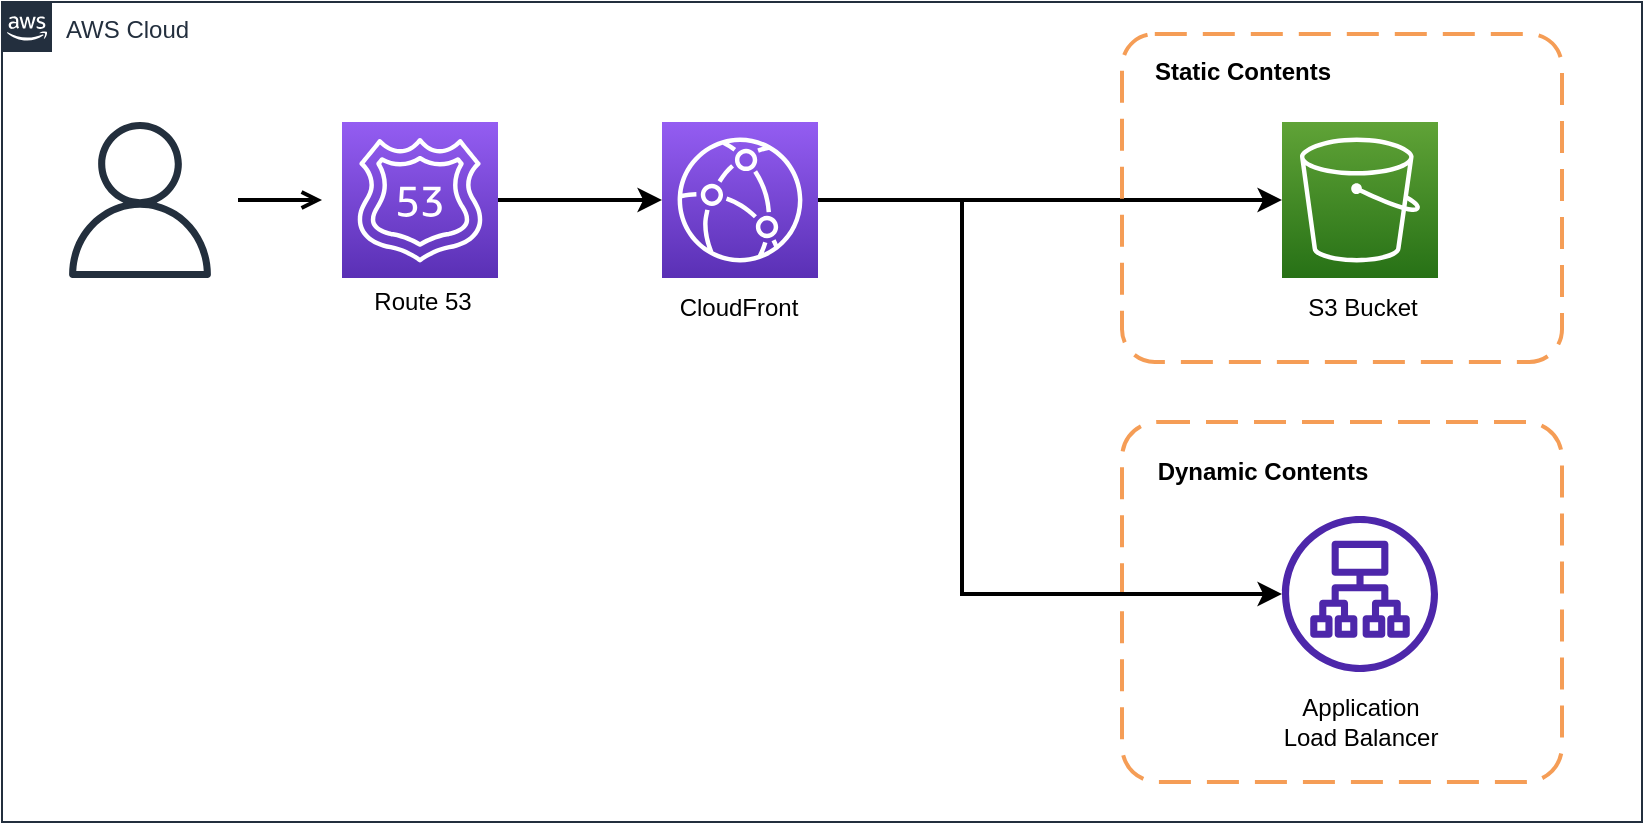 <mxfile version="20.1.1" type="github">
  <diagram id="Ht1M8jgEwFfnCIfOTk4-" name="Page-1">
    <mxGraphModel dx="1666" dy="771" grid="1" gridSize="10" guides="1" tooltips="1" connect="1" arrows="1" fold="1" page="1" pageScale="1" pageWidth="1169" pageHeight="827" math="0" shadow="0">
      <root>
        <mxCell id="0" />
        <mxCell id="1" parent="0" />
        <mxCell id="UEzPUAAOIrF-is8g5C7q-74" value="AWS Cloud" style="points=[[0,0],[0.25,0],[0.5,0],[0.75,0],[1,0],[1,0.25],[1,0.5],[1,0.75],[1,1],[0.75,1],[0.5,1],[0.25,1],[0,1],[0,0.75],[0,0.5],[0,0.25]];outlineConnect=0;gradientColor=none;html=1;whiteSpace=wrap;fontSize=12;fontStyle=0;shape=mxgraph.aws4.group;grIcon=mxgraph.aws4.group_aws_cloud_alt;strokeColor=#232F3E;fillColor=none;verticalAlign=top;align=left;spacingLeft=30;fontColor=#232F3E;dashed=0;labelBackgroundColor=#ffffff;container=1;pointerEvents=0;collapsible=0;recursiveResize=0;" parent="1" vertex="1">
          <mxGeometry x="120" y="80" width="820" height="410" as="geometry" />
        </mxCell>
        <mxCell id="76puuDSHmPxs89M5ZQmI-17" value="" style="rounded=1;arcSize=10;dashed=1;strokeColor=#F59D56;fillColor=none;gradientColor=none;dashPattern=8 4;strokeWidth=2;" parent="UEzPUAAOIrF-is8g5C7q-74" vertex="1">
          <mxGeometry x="560" y="210" width="220" height="180" as="geometry" />
        </mxCell>
        <mxCell id="76puuDSHmPxs89M5ZQmI-1" value="" style="sketch=0;outlineConnect=0;fontColor=#232F3E;gradientColor=none;fillColor=#232F3D;strokeColor=none;dashed=0;verticalLabelPosition=bottom;verticalAlign=top;align=center;html=1;fontSize=12;fontStyle=0;aspect=fixed;pointerEvents=1;shape=mxgraph.aws4.user;" parent="UEzPUAAOIrF-is8g5C7q-74" vertex="1">
          <mxGeometry x="30" y="60" width="78" height="78" as="geometry" />
        </mxCell>
        <mxCell id="76puuDSHmPxs89M5ZQmI-4" style="edgeStyle=orthogonalEdgeStyle;rounded=0;orthogonalLoop=1;jettySize=auto;html=1;entryX=0;entryY=0.5;entryDx=0;entryDy=0;entryPerimeter=0;strokeWidth=2;" parent="UEzPUAAOIrF-is8g5C7q-74" source="76puuDSHmPxs89M5ZQmI-2" target="76puuDSHmPxs89M5ZQmI-3" edge="1">
          <mxGeometry relative="1" as="geometry" />
        </mxCell>
        <mxCell id="76puuDSHmPxs89M5ZQmI-2" value="" style="sketch=0;points=[[0,0,0],[0.25,0,0],[0.5,0,0],[0.75,0,0],[1,0,0],[0,1,0],[0.25,1,0],[0.5,1,0],[0.75,1,0],[1,1,0],[0,0.25,0],[0,0.5,0],[0,0.75,0],[1,0.25,0],[1,0.5,0],[1,0.75,0]];outlineConnect=0;fontColor=#232F3E;gradientColor=#945DF2;gradientDirection=north;fillColor=#5A30B5;strokeColor=#ffffff;dashed=0;verticalLabelPosition=bottom;verticalAlign=top;align=center;html=1;fontSize=12;fontStyle=0;aspect=fixed;shape=mxgraph.aws4.resourceIcon;resIcon=mxgraph.aws4.route_53;" parent="UEzPUAAOIrF-is8g5C7q-74" vertex="1">
          <mxGeometry x="170" y="60" width="78" height="78" as="geometry" />
        </mxCell>
        <mxCell id="76puuDSHmPxs89M5ZQmI-25" style="edgeStyle=orthogonalEdgeStyle;rounded=0;orthogonalLoop=1;jettySize=auto;html=1;strokeWidth=2;" parent="UEzPUAAOIrF-is8g5C7q-74" source="76puuDSHmPxs89M5ZQmI-3" target="76puuDSHmPxs89M5ZQmI-9" edge="1">
          <mxGeometry relative="1" as="geometry" />
        </mxCell>
        <mxCell id="76puuDSHmPxs89M5ZQmI-27" style="edgeStyle=orthogonalEdgeStyle;rounded=0;orthogonalLoop=1;jettySize=auto;html=1;strokeWidth=2;" parent="UEzPUAAOIrF-is8g5C7q-74" source="76puuDSHmPxs89M5ZQmI-3" target="76puuDSHmPxs89M5ZQmI-19" edge="1">
          <mxGeometry relative="1" as="geometry">
            <Array as="points">
              <mxPoint x="480" y="99" />
              <mxPoint x="480" y="296" />
            </Array>
          </mxGeometry>
        </mxCell>
        <mxCell id="76puuDSHmPxs89M5ZQmI-3" value="" style="sketch=0;points=[[0,0,0],[0.25,0,0],[0.5,0,0],[0.75,0,0],[1,0,0],[0,1,0],[0.25,1,0],[0.5,1,0],[0.75,1,0],[1,1,0],[0,0.25,0],[0,0.5,0],[0,0.75,0],[1,0.25,0],[1,0.5,0],[1,0.75,0]];outlineConnect=0;fontColor=#232F3E;gradientColor=#945DF2;gradientDirection=north;fillColor=#5A30B5;strokeColor=#ffffff;dashed=0;verticalLabelPosition=bottom;verticalAlign=top;align=center;html=1;fontSize=12;fontStyle=0;aspect=fixed;shape=mxgraph.aws4.resourceIcon;resIcon=mxgraph.aws4.cloudfront;" parent="UEzPUAAOIrF-is8g5C7q-74" vertex="1">
          <mxGeometry x="330" y="60" width="78" height="78" as="geometry" />
        </mxCell>
        <mxCell id="76puuDSHmPxs89M5ZQmI-6" value="CloudFront" style="text;html=1;align=center;verticalAlign=middle;resizable=0;points=[];autosize=1;strokeColor=none;fillColor=none;" parent="UEzPUAAOIrF-is8g5C7q-74" vertex="1">
          <mxGeometry x="328" y="138" width="80" height="30" as="geometry" />
        </mxCell>
        <mxCell id="76puuDSHmPxs89M5ZQmI-9" value="" style="sketch=0;points=[[0,0,0],[0.25,0,0],[0.5,0,0],[0.75,0,0],[1,0,0],[0,1,0],[0.25,1,0],[0.5,1,0],[0.75,1,0],[1,1,0],[0,0.25,0],[0,0.5,0],[0,0.75,0],[1,0.25,0],[1,0.5,0],[1,0.75,0]];outlineConnect=0;fontColor=#232F3E;gradientColor=#60A337;gradientDirection=north;fillColor=#277116;strokeColor=#ffffff;dashed=0;verticalLabelPosition=bottom;verticalAlign=top;align=center;html=1;fontSize=12;fontStyle=0;aspect=fixed;shape=mxgraph.aws4.resourceIcon;resIcon=mxgraph.aws4.s3;" parent="UEzPUAAOIrF-is8g5C7q-74" vertex="1">
          <mxGeometry x="640" y="60" width="78" height="78" as="geometry" />
        </mxCell>
        <mxCell id="76puuDSHmPxs89M5ZQmI-14" value="" style="rounded=1;arcSize=10;dashed=1;strokeColor=#F59D56;fillColor=none;gradientColor=none;dashPattern=8 4;strokeWidth=2;" parent="UEzPUAAOIrF-is8g5C7q-74" vertex="1">
          <mxGeometry x="560" y="16" width="220" height="164" as="geometry" />
        </mxCell>
        <mxCell id="76puuDSHmPxs89M5ZQmI-16" value="Static Contents" style="text;html=1;align=center;verticalAlign=middle;resizable=0;points=[];autosize=1;strokeColor=none;fillColor=none;fontStyle=1" parent="UEzPUAAOIrF-is8g5C7q-74" vertex="1">
          <mxGeometry x="565" y="20" width="110" height="30" as="geometry" />
        </mxCell>
        <mxCell id="76puuDSHmPxs89M5ZQmI-18" value="Dynamic Contents" style="text;html=1;align=center;verticalAlign=middle;resizable=0;points=[];autosize=1;strokeColor=none;fillColor=none;fontStyle=1" parent="UEzPUAAOIrF-is8g5C7q-74" vertex="1">
          <mxGeometry x="565" y="220" width="130" height="30" as="geometry" />
        </mxCell>
        <mxCell id="76puuDSHmPxs89M5ZQmI-19" value="" style="sketch=0;outlineConnect=0;fontColor=#232F3E;gradientColor=none;fillColor=#4D27AA;strokeColor=none;dashed=0;verticalLabelPosition=bottom;verticalAlign=top;align=center;html=1;fontSize=12;fontStyle=0;aspect=fixed;pointerEvents=1;shape=mxgraph.aws4.application_load_balancer;" parent="UEzPUAAOIrF-is8g5C7q-74" vertex="1">
          <mxGeometry x="640" y="257" width="78" height="78" as="geometry" />
        </mxCell>
        <mxCell id="76puuDSHmPxs89M5ZQmI-20" value="Application&lt;br&gt;Load Balancer" style="text;html=1;align=center;verticalAlign=middle;resizable=0;points=[];autosize=1;strokeColor=none;fillColor=none;" parent="UEzPUAAOIrF-is8g5C7q-74" vertex="1">
          <mxGeometry x="629" y="340" width="100" height="40" as="geometry" />
        </mxCell>
        <mxCell id="76puuDSHmPxs89M5ZQmI-21" value="S3 Bucket" style="text;html=1;align=center;verticalAlign=middle;resizable=0;points=[];autosize=1;strokeColor=none;fillColor=none;" parent="UEzPUAAOIrF-is8g5C7q-74" vertex="1">
          <mxGeometry x="640" y="138" width="80" height="30" as="geometry" />
        </mxCell>
        <mxCell id="UEzPUAAOIrF-is8g5C7q-88" value="" style="edgeStyle=orthogonalEdgeStyle;rounded=0;orthogonalLoop=1;jettySize=auto;html=1;endArrow=open;endFill=0;strokeWidth=2;" parent="1" edge="1">
          <mxGeometry relative="1" as="geometry">
            <mxPoint x="238" y="179" as="sourcePoint" />
            <mxPoint x="280.008" y="179" as="targetPoint" />
          </mxGeometry>
        </mxCell>
        <mxCell id="76puuDSHmPxs89M5ZQmI-8" value="Route 53" style="text;html=1;align=center;verticalAlign=middle;resizable=0;points=[];autosize=1;strokeColor=none;fillColor=none;" parent="1" vertex="1">
          <mxGeometry x="295" y="215" width="70" height="30" as="geometry" />
        </mxCell>
      </root>
    </mxGraphModel>
  </diagram>
</mxfile>
